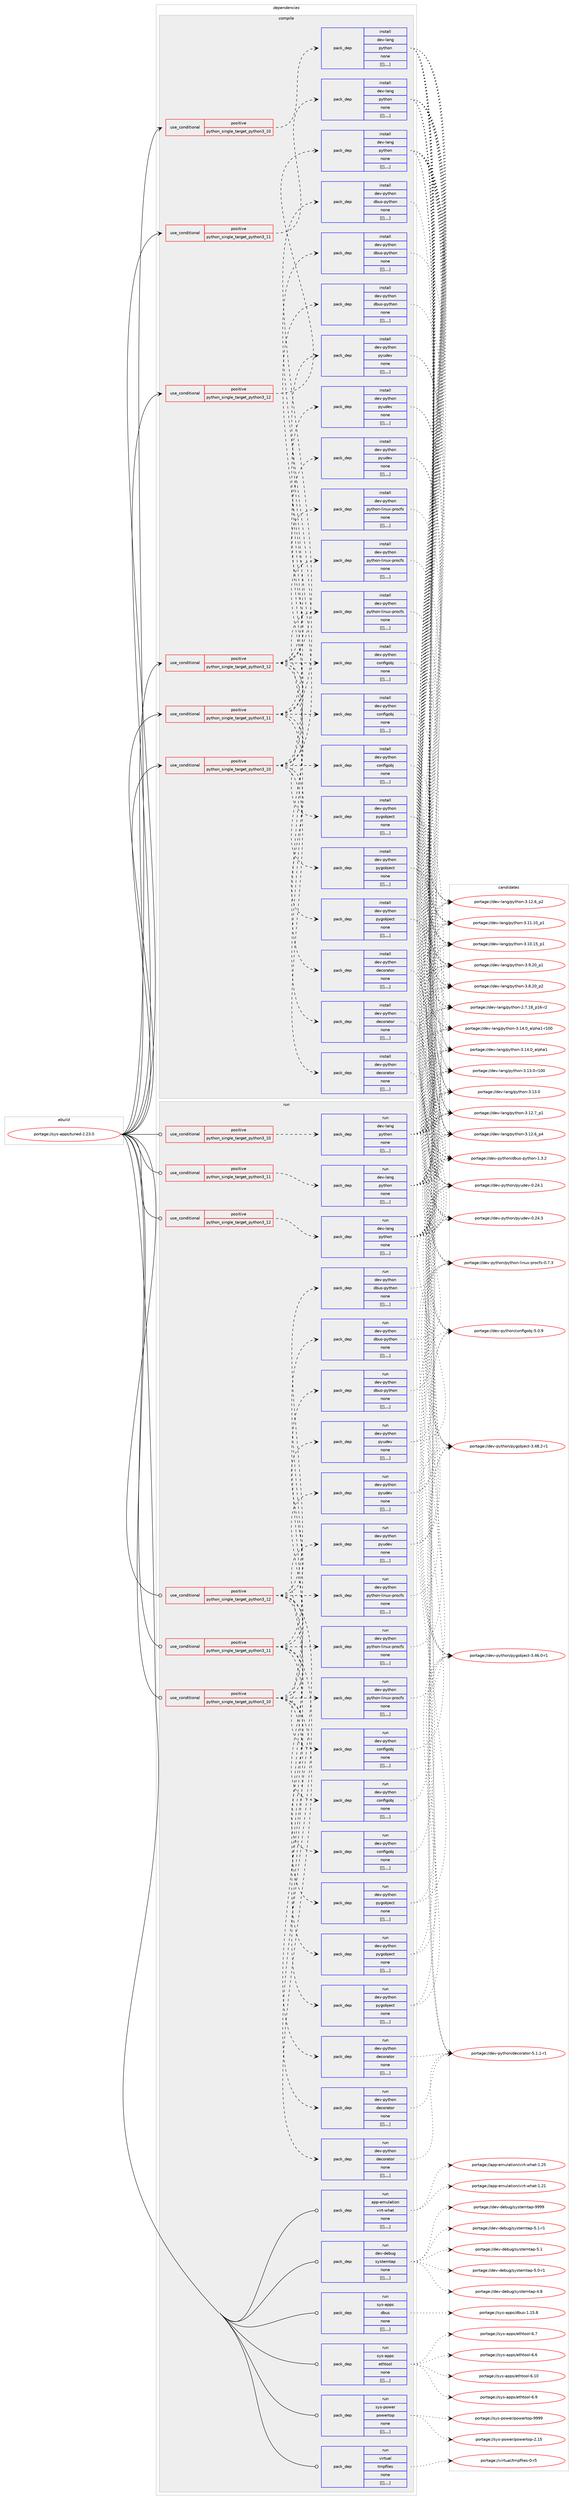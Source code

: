 digraph prolog {

# *************
# Graph options
# *************

newrank=true;
concentrate=true;
compound=true;
graph [rankdir=LR,fontname=Helvetica,fontsize=10,ranksep=1.5];#, ranksep=2.5, nodesep=0.2];
edge  [arrowhead=vee];
node  [fontname=Helvetica,fontsize=10];

# **********
# The ebuild
# **********

subgraph cluster_leftcol {
color=gray;
label=<<i>ebuild</i>>;
id [label="portage://sys-apps/tuned-2.23.0", color=red, width=4, href="../sys-apps/tuned-2.23.0.svg"];
}

# ****************
# The dependencies
# ****************

subgraph cluster_midcol {
color=gray;
label=<<i>dependencies</i>>;
subgraph cluster_compile {
fillcolor="#eeeeee";
style=filled;
label=<<i>compile</i>>;
subgraph cond118898 {
dependency447350 [label=<<TABLE BORDER="0" CELLBORDER="1" CELLSPACING="0" CELLPADDING="4"><TR><TD ROWSPAN="3" CELLPADDING="10">use_conditional</TD></TR><TR><TD>positive</TD></TR><TR><TD>python_single_target_python3_10</TD></TR></TABLE>>, shape=none, color=red];
subgraph pack325249 {
dependency447353 [label=<<TABLE BORDER="0" CELLBORDER="1" CELLSPACING="0" CELLPADDING="4" WIDTH="220"><TR><TD ROWSPAN="6" CELLPADDING="30">pack_dep</TD></TR><TR><TD WIDTH="110">install</TD></TR><TR><TD>dev-lang</TD></TR><TR><TD>python</TD></TR><TR><TD>none</TD></TR><TR><TD>[[],,,,]</TD></TR></TABLE>>, shape=none, color=blue];
}
dependency447350:e -> dependency447353:w [weight=20,style="dashed",arrowhead="vee"];
}
id:e -> dependency447350:w [weight=20,style="solid",arrowhead="vee"];
subgraph cond118922 {
dependency447425 [label=<<TABLE BORDER="0" CELLBORDER="1" CELLSPACING="0" CELLPADDING="4"><TR><TD ROWSPAN="3" CELLPADDING="10">use_conditional</TD></TR><TR><TD>positive</TD></TR><TR><TD>python_single_target_python3_10</TD></TR></TABLE>>, shape=none, color=red];
subgraph pack325321 {
dependency447509 [label=<<TABLE BORDER="0" CELLBORDER="1" CELLSPACING="0" CELLPADDING="4" WIDTH="220"><TR><TD ROWSPAN="6" CELLPADDING="30">pack_dep</TD></TR><TR><TD WIDTH="110">install</TD></TR><TR><TD>dev-python</TD></TR><TR><TD>configobj</TD></TR><TR><TD>none</TD></TR><TR><TD>[[],,,,]</TD></TR></TABLE>>, shape=none, color=blue];
}
dependency447425:e -> dependency447509:w [weight=20,style="dashed",arrowhead="vee"];
subgraph pack325347 {
dependency447512 [label=<<TABLE BORDER="0" CELLBORDER="1" CELLSPACING="0" CELLPADDING="4" WIDTH="220"><TR><TD ROWSPAN="6" CELLPADDING="30">pack_dep</TD></TR><TR><TD WIDTH="110">install</TD></TR><TR><TD>dev-python</TD></TR><TR><TD>dbus-python</TD></TR><TR><TD>none</TD></TR><TR><TD>[[],,,,]</TD></TR></TABLE>>, shape=none, color=blue];
}
dependency447425:e -> dependency447512:w [weight=20,style="dashed",arrowhead="vee"];
subgraph pack325350 {
dependency447517 [label=<<TABLE BORDER="0" CELLBORDER="1" CELLSPACING="0" CELLPADDING="4" WIDTH="220"><TR><TD ROWSPAN="6" CELLPADDING="30">pack_dep</TD></TR><TR><TD WIDTH="110">install</TD></TR><TR><TD>dev-python</TD></TR><TR><TD>decorator</TD></TR><TR><TD>none</TD></TR><TR><TD>[[],,,,]</TD></TR></TABLE>>, shape=none, color=blue];
}
dependency447425:e -> dependency447517:w [weight=20,style="dashed",arrowhead="vee"];
subgraph pack325354 {
dependency447589 [label=<<TABLE BORDER="0" CELLBORDER="1" CELLSPACING="0" CELLPADDING="4" WIDTH="220"><TR><TD ROWSPAN="6" CELLPADDING="30">pack_dep</TD></TR><TR><TD WIDTH="110">install</TD></TR><TR><TD>dev-python</TD></TR><TR><TD>pygobject</TD></TR><TR><TD>none</TD></TR><TR><TD>[[],,,,]</TD></TR></TABLE>>, shape=none, color=blue];
}
dependency447425:e -> dependency447589:w [weight=20,style="dashed",arrowhead="vee"];
subgraph pack325420 {
dependency447636 [label=<<TABLE BORDER="0" CELLBORDER="1" CELLSPACING="0" CELLPADDING="4" WIDTH="220"><TR><TD ROWSPAN="6" CELLPADDING="30">pack_dep</TD></TR><TR><TD WIDTH="110">install</TD></TR><TR><TD>dev-python</TD></TR><TR><TD>python-linux-procfs</TD></TR><TR><TD>none</TD></TR><TR><TD>[[],,,,]</TD></TR></TABLE>>, shape=none, color=blue];
}
dependency447425:e -> dependency447636:w [weight=20,style="dashed",arrowhead="vee"];
subgraph pack325436 {
dependency447659 [label=<<TABLE BORDER="0" CELLBORDER="1" CELLSPACING="0" CELLPADDING="4" WIDTH="220"><TR><TD ROWSPAN="6" CELLPADDING="30">pack_dep</TD></TR><TR><TD WIDTH="110">install</TD></TR><TR><TD>dev-python</TD></TR><TR><TD>pyudev</TD></TR><TR><TD>none</TD></TR><TR><TD>[[],,,,]</TD></TR></TABLE>>, shape=none, color=blue];
}
dependency447425:e -> dependency447659:w [weight=20,style="dashed",arrowhead="vee"];
}
id:e -> dependency447425:w [weight=20,style="solid",arrowhead="vee"];
subgraph cond119062 {
dependency447800 [label=<<TABLE BORDER="0" CELLBORDER="1" CELLSPACING="0" CELLPADDING="4"><TR><TD ROWSPAN="3" CELLPADDING="10">use_conditional</TD></TR><TR><TD>positive</TD></TR><TR><TD>python_single_target_python3_11</TD></TR></TABLE>>, shape=none, color=red];
subgraph pack325548 {
dependency447835 [label=<<TABLE BORDER="0" CELLBORDER="1" CELLSPACING="0" CELLPADDING="4" WIDTH="220"><TR><TD ROWSPAN="6" CELLPADDING="30">pack_dep</TD></TR><TR><TD WIDTH="110">install</TD></TR><TR><TD>dev-lang</TD></TR><TR><TD>python</TD></TR><TR><TD>none</TD></TR><TR><TD>[[],,,,]</TD></TR></TABLE>>, shape=none, color=blue];
}
dependency447800:e -> dependency447835:w [weight=20,style="dashed",arrowhead="vee"];
}
id:e -> dependency447800:w [weight=20,style="solid",arrowhead="vee"];
subgraph cond119098 {
dependency447842 [label=<<TABLE BORDER="0" CELLBORDER="1" CELLSPACING="0" CELLPADDING="4"><TR><TD ROWSPAN="3" CELLPADDING="10">use_conditional</TD></TR><TR><TD>positive</TD></TR><TR><TD>python_single_target_python3_11</TD></TR></TABLE>>, shape=none, color=red];
subgraph pack325578 {
dependency447867 [label=<<TABLE BORDER="0" CELLBORDER="1" CELLSPACING="0" CELLPADDING="4" WIDTH="220"><TR><TD ROWSPAN="6" CELLPADDING="30">pack_dep</TD></TR><TR><TD WIDTH="110">install</TD></TR><TR><TD>dev-python</TD></TR><TR><TD>configobj</TD></TR><TR><TD>none</TD></TR><TR><TD>[[],,,,]</TD></TR></TABLE>>, shape=none, color=blue];
}
dependency447842:e -> dependency447867:w [weight=20,style="dashed",arrowhead="vee"];
subgraph pack325582 {
dependency447873 [label=<<TABLE BORDER="0" CELLBORDER="1" CELLSPACING="0" CELLPADDING="4" WIDTH="220"><TR><TD ROWSPAN="6" CELLPADDING="30">pack_dep</TD></TR><TR><TD WIDTH="110">install</TD></TR><TR><TD>dev-python</TD></TR><TR><TD>dbus-python</TD></TR><TR><TD>none</TD></TR><TR><TD>[[],,,,]</TD></TR></TABLE>>, shape=none, color=blue];
}
dependency447842:e -> dependency447873:w [weight=20,style="dashed",arrowhead="vee"];
subgraph pack325598 {
dependency447914 [label=<<TABLE BORDER="0" CELLBORDER="1" CELLSPACING="0" CELLPADDING="4" WIDTH="220"><TR><TD ROWSPAN="6" CELLPADDING="30">pack_dep</TD></TR><TR><TD WIDTH="110">install</TD></TR><TR><TD>dev-python</TD></TR><TR><TD>decorator</TD></TR><TR><TD>none</TD></TR><TR><TD>[[],,,,]</TD></TR></TABLE>>, shape=none, color=blue];
}
dependency447842:e -> dependency447914:w [weight=20,style="dashed",arrowhead="vee"];
subgraph pack325622 {
dependency447935 [label=<<TABLE BORDER="0" CELLBORDER="1" CELLSPACING="0" CELLPADDING="4" WIDTH="220"><TR><TD ROWSPAN="6" CELLPADDING="30">pack_dep</TD></TR><TR><TD WIDTH="110">install</TD></TR><TR><TD>dev-python</TD></TR><TR><TD>pygobject</TD></TR><TR><TD>none</TD></TR><TR><TD>[[],,,,]</TD></TR></TABLE>>, shape=none, color=blue];
}
dependency447842:e -> dependency447935:w [weight=20,style="dashed",arrowhead="vee"];
subgraph pack325638 {
dependency447964 [label=<<TABLE BORDER="0" CELLBORDER="1" CELLSPACING="0" CELLPADDING="4" WIDTH="220"><TR><TD ROWSPAN="6" CELLPADDING="30">pack_dep</TD></TR><TR><TD WIDTH="110">install</TD></TR><TR><TD>dev-python</TD></TR><TR><TD>python-linux-procfs</TD></TR><TR><TD>none</TD></TR><TR><TD>[[],,,,]</TD></TR></TABLE>>, shape=none, color=blue];
}
dependency447842:e -> dependency447964:w [weight=20,style="dashed",arrowhead="vee"];
subgraph pack325641 {
dependency448098 [label=<<TABLE BORDER="0" CELLBORDER="1" CELLSPACING="0" CELLPADDING="4" WIDTH="220"><TR><TD ROWSPAN="6" CELLPADDING="30">pack_dep</TD></TR><TR><TD WIDTH="110">install</TD></TR><TR><TD>dev-python</TD></TR><TR><TD>pyudev</TD></TR><TR><TD>none</TD></TR><TR><TD>[[],,,,]</TD></TR></TABLE>>, shape=none, color=blue];
}
dependency447842:e -> dependency448098:w [weight=20,style="dashed",arrowhead="vee"];
}
id:e -> dependency447842:w [weight=20,style="solid",arrowhead="vee"];
subgraph cond119176 {
dependency448108 [label=<<TABLE BORDER="0" CELLBORDER="1" CELLSPACING="0" CELLPADDING="4"><TR><TD ROWSPAN="3" CELLPADDING="10">use_conditional</TD></TR><TR><TD>positive</TD></TR><TR><TD>python_single_target_python3_12</TD></TR></TABLE>>, shape=none, color=red];
subgraph pack325751 {
dependency448110 [label=<<TABLE BORDER="0" CELLBORDER="1" CELLSPACING="0" CELLPADDING="4" WIDTH="220"><TR><TD ROWSPAN="6" CELLPADDING="30">pack_dep</TD></TR><TR><TD WIDTH="110">install</TD></TR><TR><TD>dev-lang</TD></TR><TR><TD>python</TD></TR><TR><TD>none</TD></TR><TR><TD>[[],,,,]</TD></TR></TABLE>>, shape=none, color=blue];
}
dependency448108:e -> dependency448110:w [weight=20,style="dashed",arrowhead="vee"];
}
id:e -> dependency448108:w [weight=20,style="solid",arrowhead="vee"];
subgraph cond119180 {
dependency448117 [label=<<TABLE BORDER="0" CELLBORDER="1" CELLSPACING="0" CELLPADDING="4"><TR><TD ROWSPAN="3" CELLPADDING="10">use_conditional</TD></TR><TR><TD>positive</TD></TR><TR><TD>python_single_target_python3_12</TD></TR></TABLE>>, shape=none, color=red];
subgraph pack325752 {
dependency448118 [label=<<TABLE BORDER="0" CELLBORDER="1" CELLSPACING="0" CELLPADDING="4" WIDTH="220"><TR><TD ROWSPAN="6" CELLPADDING="30">pack_dep</TD></TR><TR><TD WIDTH="110">install</TD></TR><TR><TD>dev-python</TD></TR><TR><TD>configobj</TD></TR><TR><TD>none</TD></TR><TR><TD>[[],,,,]</TD></TR></TABLE>>, shape=none, color=blue];
}
dependency448117:e -> dependency448118:w [weight=20,style="dashed",arrowhead="vee"];
subgraph pack325817 {
dependency448209 [label=<<TABLE BORDER="0" CELLBORDER="1" CELLSPACING="0" CELLPADDING="4" WIDTH="220"><TR><TD ROWSPAN="6" CELLPADDING="30">pack_dep</TD></TR><TR><TD WIDTH="110">install</TD></TR><TR><TD>dev-python</TD></TR><TR><TD>dbus-python</TD></TR><TR><TD>none</TD></TR><TR><TD>[[],,,,]</TD></TR></TABLE>>, shape=none, color=blue];
}
dependency448117:e -> dependency448209:w [weight=20,style="dashed",arrowhead="vee"];
subgraph pack325841 {
dependency448253 [label=<<TABLE BORDER="0" CELLBORDER="1" CELLSPACING="0" CELLPADDING="4" WIDTH="220"><TR><TD ROWSPAN="6" CELLPADDING="30">pack_dep</TD></TR><TR><TD WIDTH="110">install</TD></TR><TR><TD>dev-python</TD></TR><TR><TD>decorator</TD></TR><TR><TD>none</TD></TR><TR><TD>[[],,,,]</TD></TR></TABLE>>, shape=none, color=blue];
}
dependency448117:e -> dependency448253:w [weight=20,style="dashed",arrowhead="vee"];
subgraph pack325867 {
dependency448276 [label=<<TABLE BORDER="0" CELLBORDER="1" CELLSPACING="0" CELLPADDING="4" WIDTH="220"><TR><TD ROWSPAN="6" CELLPADDING="30">pack_dep</TD></TR><TR><TD WIDTH="110">install</TD></TR><TR><TD>dev-python</TD></TR><TR><TD>pygobject</TD></TR><TR><TD>none</TD></TR><TR><TD>[[],,,,]</TD></TR></TABLE>>, shape=none, color=blue];
}
dependency448117:e -> dependency448276:w [weight=20,style="dashed",arrowhead="vee"];
subgraph pack325887 {
dependency448305 [label=<<TABLE BORDER="0" CELLBORDER="1" CELLSPACING="0" CELLPADDING="4" WIDTH="220"><TR><TD ROWSPAN="6" CELLPADDING="30">pack_dep</TD></TR><TR><TD WIDTH="110">install</TD></TR><TR><TD>dev-python</TD></TR><TR><TD>python-linux-procfs</TD></TR><TR><TD>none</TD></TR><TR><TD>[[],,,,]</TD></TR></TABLE>>, shape=none, color=blue];
}
dependency448117:e -> dependency448305:w [weight=20,style="dashed",arrowhead="vee"];
subgraph pack325891 {
dependency448308 [label=<<TABLE BORDER="0" CELLBORDER="1" CELLSPACING="0" CELLPADDING="4" WIDTH="220"><TR><TD ROWSPAN="6" CELLPADDING="30">pack_dep</TD></TR><TR><TD WIDTH="110">install</TD></TR><TR><TD>dev-python</TD></TR><TR><TD>pyudev</TD></TR><TR><TD>none</TD></TR><TR><TD>[[],,,,]</TD></TR></TABLE>>, shape=none, color=blue];
}
dependency448117:e -> dependency448308:w [weight=20,style="dashed",arrowhead="vee"];
}
id:e -> dependency448117:w [weight=20,style="solid",arrowhead="vee"];
}
subgraph cluster_compileandrun {
fillcolor="#eeeeee";
style=filled;
label=<<i>compile and run</i>>;
}
subgraph cluster_run {
fillcolor="#eeeeee";
style=filled;
label=<<i>run</i>>;
subgraph cond119244 {
dependency448402 [label=<<TABLE BORDER="0" CELLBORDER="1" CELLSPACING="0" CELLPADDING="4"><TR><TD ROWSPAN="3" CELLPADDING="10">use_conditional</TD></TR><TR><TD>positive</TD></TR><TR><TD>python_single_target_python3_10</TD></TR></TABLE>>, shape=none, color=red];
subgraph pack325984 {
dependency448427 [label=<<TABLE BORDER="0" CELLBORDER="1" CELLSPACING="0" CELLPADDING="4" WIDTH="220"><TR><TD ROWSPAN="6" CELLPADDING="30">pack_dep</TD></TR><TR><TD WIDTH="110">run</TD></TR><TR><TD>dev-lang</TD></TR><TR><TD>python</TD></TR><TR><TD>none</TD></TR><TR><TD>[[],,,,]</TD></TR></TABLE>>, shape=none, color=blue];
}
dependency448402:e -> dependency448427:w [weight=20,style="dashed",arrowhead="vee"];
}
id:e -> dependency448402:w [weight=20,style="solid",arrowhead="odot"];
subgraph cond119260 {
dependency448435 [label=<<TABLE BORDER="0" CELLBORDER="1" CELLSPACING="0" CELLPADDING="4"><TR><TD ROWSPAN="3" CELLPADDING="10">use_conditional</TD></TR><TR><TD>positive</TD></TR><TR><TD>python_single_target_python3_10</TD></TR></TABLE>>, shape=none, color=red];
subgraph pack325993 {
dependency448479 [label=<<TABLE BORDER="0" CELLBORDER="1" CELLSPACING="0" CELLPADDING="4" WIDTH="220"><TR><TD ROWSPAN="6" CELLPADDING="30">pack_dep</TD></TR><TR><TD WIDTH="110">run</TD></TR><TR><TD>dev-python</TD></TR><TR><TD>configobj</TD></TR><TR><TD>none</TD></TR><TR><TD>[[],,,,]</TD></TR></TABLE>>, shape=none, color=blue];
}
dependency448435:e -> dependency448479:w [weight=20,style="dashed",arrowhead="vee"];
subgraph pack326019 {
dependency448500 [label=<<TABLE BORDER="0" CELLBORDER="1" CELLSPACING="0" CELLPADDING="4" WIDTH="220"><TR><TD ROWSPAN="6" CELLPADDING="30">pack_dep</TD></TR><TR><TD WIDTH="110">run</TD></TR><TR><TD>dev-python</TD></TR><TR><TD>dbus-python</TD></TR><TR><TD>none</TD></TR><TR><TD>[[],,,,]</TD></TR></TABLE>>, shape=none, color=blue];
}
dependency448435:e -> dependency448500:w [weight=20,style="dashed",arrowhead="vee"];
subgraph pack326039 {
dependency448508 [label=<<TABLE BORDER="0" CELLBORDER="1" CELLSPACING="0" CELLPADDING="4" WIDTH="220"><TR><TD ROWSPAN="6" CELLPADDING="30">pack_dep</TD></TR><TR><TD WIDTH="110">run</TD></TR><TR><TD>dev-python</TD></TR><TR><TD>decorator</TD></TR><TR><TD>none</TD></TR><TR><TD>[[],,,,]</TD></TR></TABLE>>, shape=none, color=blue];
}
dependency448435:e -> dependency448508:w [weight=20,style="dashed",arrowhead="vee"];
subgraph pack326043 {
dependency448569 [label=<<TABLE BORDER="0" CELLBORDER="1" CELLSPACING="0" CELLPADDING="4" WIDTH="220"><TR><TD ROWSPAN="6" CELLPADDING="30">pack_dep</TD></TR><TR><TD WIDTH="110">run</TD></TR><TR><TD>dev-python</TD></TR><TR><TD>pygobject</TD></TR><TR><TD>none</TD></TR><TR><TD>[[],,,,]</TD></TR></TABLE>>, shape=none, color=blue];
}
dependency448435:e -> dependency448569:w [weight=20,style="dashed",arrowhead="vee"];
subgraph pack326104 {
dependency448616 [label=<<TABLE BORDER="0" CELLBORDER="1" CELLSPACING="0" CELLPADDING="4" WIDTH="220"><TR><TD ROWSPAN="6" CELLPADDING="30">pack_dep</TD></TR><TR><TD WIDTH="110">run</TD></TR><TR><TD>dev-python</TD></TR><TR><TD>python-linux-procfs</TD></TR><TR><TD>none</TD></TR><TR><TD>[[],,,,]</TD></TR></TABLE>>, shape=none, color=blue];
}
dependency448435:e -> dependency448616:w [weight=20,style="dashed",arrowhead="vee"];
subgraph pack326132 {
dependency448641 [label=<<TABLE BORDER="0" CELLBORDER="1" CELLSPACING="0" CELLPADDING="4" WIDTH="220"><TR><TD ROWSPAN="6" CELLPADDING="30">pack_dep</TD></TR><TR><TD WIDTH="110">run</TD></TR><TR><TD>dev-python</TD></TR><TR><TD>pyudev</TD></TR><TR><TD>none</TD></TR><TR><TD>[[],,,,]</TD></TR></TABLE>>, shape=none, color=blue];
}
dependency448435:e -> dependency448641:w [weight=20,style="dashed",arrowhead="vee"];
}
id:e -> dependency448435:w [weight=20,style="solid",arrowhead="odot"];
subgraph cond119325 {
dependency448670 [label=<<TABLE BORDER="0" CELLBORDER="1" CELLSPACING="0" CELLPADDING="4"><TR><TD ROWSPAN="3" CELLPADDING="10">use_conditional</TD></TR><TR><TD>positive</TD></TR><TR><TD>python_single_target_python3_11</TD></TR></TABLE>>, shape=none, color=red];
subgraph pack326170 {
dependency448693 [label=<<TABLE BORDER="0" CELLBORDER="1" CELLSPACING="0" CELLPADDING="4" WIDTH="220"><TR><TD ROWSPAN="6" CELLPADDING="30">pack_dep</TD></TR><TR><TD WIDTH="110">run</TD></TR><TR><TD>dev-lang</TD></TR><TR><TD>python</TD></TR><TR><TD>none</TD></TR><TR><TD>[[],,,,]</TD></TR></TABLE>>, shape=none, color=blue];
}
dependency448670:e -> dependency448693:w [weight=20,style="dashed",arrowhead="vee"];
}
id:e -> dependency448670:w [weight=20,style="solid",arrowhead="odot"];
subgraph cond119347 {
dependency448748 [label=<<TABLE BORDER="0" CELLBORDER="1" CELLSPACING="0" CELLPADDING="4"><TR><TD ROWSPAN="3" CELLPADDING="10">use_conditional</TD></TR><TR><TD>positive</TD></TR><TR><TD>python_single_target_python3_11</TD></TR></TABLE>>, shape=none, color=red];
subgraph pack326206 {
dependency448846 [label=<<TABLE BORDER="0" CELLBORDER="1" CELLSPACING="0" CELLPADDING="4" WIDTH="220"><TR><TD ROWSPAN="6" CELLPADDING="30">pack_dep</TD></TR><TR><TD WIDTH="110">run</TD></TR><TR><TD>dev-python</TD></TR><TR><TD>configobj</TD></TR><TR><TD>none</TD></TR><TR><TD>[[],,,,]</TD></TR></TABLE>>, shape=none, color=blue];
}
dependency448748:e -> dependency448846:w [weight=20,style="dashed",arrowhead="vee"];
subgraph pack326293 {
dependency448915 [label=<<TABLE BORDER="0" CELLBORDER="1" CELLSPACING="0" CELLPADDING="4" WIDTH="220"><TR><TD ROWSPAN="6" CELLPADDING="30">pack_dep</TD></TR><TR><TD WIDTH="110">run</TD></TR><TR><TD>dev-python</TD></TR><TR><TD>dbus-python</TD></TR><TR><TD>none</TD></TR><TR><TD>[[],,,,]</TD></TR></TABLE>>, shape=none, color=blue];
}
dependency448748:e -> dependency448915:w [weight=20,style="dashed",arrowhead="vee"];
subgraph pack326340 {
dependency448997 [label=<<TABLE BORDER="0" CELLBORDER="1" CELLSPACING="0" CELLPADDING="4" WIDTH="220"><TR><TD ROWSPAN="6" CELLPADDING="30">pack_dep</TD></TR><TR><TD WIDTH="110">run</TD></TR><TR><TD>dev-python</TD></TR><TR><TD>decorator</TD></TR><TR><TD>none</TD></TR><TR><TD>[[],,,,]</TD></TR></TABLE>>, shape=none, color=blue];
}
dependency448748:e -> dependency448997:w [weight=20,style="dashed",arrowhead="vee"];
subgraph pack326396 {
dependency449042 [label=<<TABLE BORDER="0" CELLBORDER="1" CELLSPACING="0" CELLPADDING="4" WIDTH="220"><TR><TD ROWSPAN="6" CELLPADDING="30">pack_dep</TD></TR><TR><TD WIDTH="110">run</TD></TR><TR><TD>dev-python</TD></TR><TR><TD>pygobject</TD></TR><TR><TD>none</TD></TR><TR><TD>[[],,,,]</TD></TR></TABLE>>, shape=none, color=blue];
}
dependency448748:e -> dependency449042:w [weight=20,style="dashed",arrowhead="vee"];
subgraph pack326413 {
dependency449067 [label=<<TABLE BORDER="0" CELLBORDER="1" CELLSPACING="0" CELLPADDING="4" WIDTH="220"><TR><TD ROWSPAN="6" CELLPADDING="30">pack_dep</TD></TR><TR><TD WIDTH="110">run</TD></TR><TR><TD>dev-python</TD></TR><TR><TD>python-linux-procfs</TD></TR><TR><TD>none</TD></TR><TR><TD>[[],,,,]</TD></TR></TABLE>>, shape=none, color=blue];
}
dependency448748:e -> dependency449067:w [weight=20,style="dashed",arrowhead="vee"];
subgraph pack326447 {
dependency449131 [label=<<TABLE BORDER="0" CELLBORDER="1" CELLSPACING="0" CELLPADDING="4" WIDTH="220"><TR><TD ROWSPAN="6" CELLPADDING="30">pack_dep</TD></TR><TR><TD WIDTH="110">run</TD></TR><TR><TD>dev-python</TD></TR><TR><TD>pyudev</TD></TR><TR><TD>none</TD></TR><TR><TD>[[],,,,]</TD></TR></TABLE>>, shape=none, color=blue];
}
dependency448748:e -> dependency449131:w [weight=20,style="dashed",arrowhead="vee"];
}
id:e -> dependency448748:w [weight=20,style="solid",arrowhead="odot"];
subgraph cond119470 {
dependency449158 [label=<<TABLE BORDER="0" CELLBORDER="1" CELLSPACING="0" CELLPADDING="4"><TR><TD ROWSPAN="3" CELLPADDING="10">use_conditional</TD></TR><TR><TD>positive</TD></TR><TR><TD>python_single_target_python3_12</TD></TR></TABLE>>, shape=none, color=red];
subgraph pack326492 {
dependency449179 [label=<<TABLE BORDER="0" CELLBORDER="1" CELLSPACING="0" CELLPADDING="4" WIDTH="220"><TR><TD ROWSPAN="6" CELLPADDING="30">pack_dep</TD></TR><TR><TD WIDTH="110">run</TD></TR><TR><TD>dev-lang</TD></TR><TR><TD>python</TD></TR><TR><TD>none</TD></TR><TR><TD>[[],,,,]</TD></TR></TABLE>>, shape=none, color=blue];
}
dependency449158:e -> dependency449179:w [weight=20,style="dashed",arrowhead="vee"];
}
id:e -> dependency449158:w [weight=20,style="solid",arrowhead="odot"];
subgraph cond119483 {
dependency449202 [label=<<TABLE BORDER="0" CELLBORDER="1" CELLSPACING="0" CELLPADDING="4"><TR><TD ROWSPAN="3" CELLPADDING="10">use_conditional</TD></TR><TR><TD>positive</TD></TR><TR><TD>python_single_target_python3_12</TD></TR></TABLE>>, shape=none, color=red];
subgraph pack326528 {
dependency449239 [label=<<TABLE BORDER="0" CELLBORDER="1" CELLSPACING="0" CELLPADDING="4" WIDTH="220"><TR><TD ROWSPAN="6" CELLPADDING="30">pack_dep</TD></TR><TR><TD WIDTH="110">run</TD></TR><TR><TD>dev-python</TD></TR><TR><TD>configobj</TD></TR><TR><TD>none</TD></TR><TR><TD>[[],,,,]</TD></TR></TABLE>>, shape=none, color=blue];
}
dependency449202:e -> dependency449239:w [weight=20,style="dashed",arrowhead="vee"];
subgraph pack326552 {
dependency449290 [label=<<TABLE BORDER="0" CELLBORDER="1" CELLSPACING="0" CELLPADDING="4" WIDTH="220"><TR><TD ROWSPAN="6" CELLPADDING="30">pack_dep</TD></TR><TR><TD WIDTH="110">run</TD></TR><TR><TD>dev-python</TD></TR><TR><TD>dbus-python</TD></TR><TR><TD>none</TD></TR><TR><TD>[[],,,,]</TD></TR></TABLE>>, shape=none, color=blue];
}
dependency449202:e -> dependency449290:w [weight=20,style="dashed",arrowhead="vee"];
subgraph pack326595 {
dependency449324 [label=<<TABLE BORDER="0" CELLBORDER="1" CELLSPACING="0" CELLPADDING="4" WIDTH="220"><TR><TD ROWSPAN="6" CELLPADDING="30">pack_dep</TD></TR><TR><TD WIDTH="110">run</TD></TR><TR><TD>dev-python</TD></TR><TR><TD>decorator</TD></TR><TR><TD>none</TD></TR><TR><TD>[[],,,,]</TD></TR></TABLE>>, shape=none, color=blue];
}
dependency449202:e -> dependency449324:w [weight=20,style="dashed",arrowhead="vee"];
subgraph pack326630 {
dependency449378 [label=<<TABLE BORDER="0" CELLBORDER="1" CELLSPACING="0" CELLPADDING="4" WIDTH="220"><TR><TD ROWSPAN="6" CELLPADDING="30">pack_dep</TD></TR><TR><TD WIDTH="110">run</TD></TR><TR><TD>dev-python</TD></TR><TR><TD>pygobject</TD></TR><TR><TD>none</TD></TR><TR><TD>[[],,,,]</TD></TR></TABLE>>, shape=none, color=blue];
}
dependency449202:e -> dependency449378:w [weight=20,style="dashed",arrowhead="vee"];
subgraph pack326693 {
dependency449453 [label=<<TABLE BORDER="0" CELLBORDER="1" CELLSPACING="0" CELLPADDING="4" WIDTH="220"><TR><TD ROWSPAN="6" CELLPADDING="30">pack_dep</TD></TR><TR><TD WIDTH="110">run</TD></TR><TR><TD>dev-python</TD></TR><TR><TD>python-linux-procfs</TD></TR><TR><TD>none</TD></TR><TR><TD>[[],,,,]</TD></TR></TABLE>>, shape=none, color=blue];
}
dependency449202:e -> dependency449453:w [weight=20,style="dashed",arrowhead="vee"];
subgraph pack326729 {
dependency449517 [label=<<TABLE BORDER="0" CELLBORDER="1" CELLSPACING="0" CELLPADDING="4" WIDTH="220"><TR><TD ROWSPAN="6" CELLPADDING="30">pack_dep</TD></TR><TR><TD WIDTH="110">run</TD></TR><TR><TD>dev-python</TD></TR><TR><TD>pyudev</TD></TR><TR><TD>none</TD></TR><TR><TD>[[],,,,]</TD></TR></TABLE>>, shape=none, color=blue];
}
dependency449202:e -> dependency449517:w [weight=20,style="dashed",arrowhead="vee"];
}
id:e -> dependency449202:w [weight=20,style="solid",arrowhead="odot"];
subgraph pack326745 {
dependency449562 [label=<<TABLE BORDER="0" CELLBORDER="1" CELLSPACING="0" CELLPADDING="4" WIDTH="220"><TR><TD ROWSPAN="6" CELLPADDING="30">pack_dep</TD></TR><TR><TD WIDTH="110">run</TD></TR><TR><TD>app-emulation</TD></TR><TR><TD>virt-what</TD></TR><TR><TD>none</TD></TR><TR><TD>[[],,,,]</TD></TR></TABLE>>, shape=none, color=blue];
}
id:e -> dependency449562:w [weight=20,style="solid",arrowhead="odot"];
subgraph pack326801 {
dependency449608 [label=<<TABLE BORDER="0" CELLBORDER="1" CELLSPACING="0" CELLPADDING="4" WIDTH="220"><TR><TD ROWSPAN="6" CELLPADDING="30">pack_dep</TD></TR><TR><TD WIDTH="110">run</TD></TR><TR><TD>dev-debug</TD></TR><TR><TD>systemtap</TD></TR><TR><TD>none</TD></TR><TR><TD>[[],,,,]</TD></TR></TABLE>>, shape=none, color=blue];
}
id:e -> dependency449608:w [weight=20,style="solid",arrowhead="odot"];
subgraph pack326828 {
dependency449657 [label=<<TABLE BORDER="0" CELLBORDER="1" CELLSPACING="0" CELLPADDING="4" WIDTH="220"><TR><TD ROWSPAN="6" CELLPADDING="30">pack_dep</TD></TR><TR><TD WIDTH="110">run</TD></TR><TR><TD>sys-apps</TD></TR><TR><TD>dbus</TD></TR><TR><TD>none</TD></TR><TR><TD>[[],,,,]</TD></TR></TABLE>>, shape=none, color=blue];
}
id:e -> dependency449657:w [weight=20,style="solid",arrowhead="odot"];
subgraph pack326831 {
dependency449665 [label=<<TABLE BORDER="0" CELLBORDER="1" CELLSPACING="0" CELLPADDING="4" WIDTH="220"><TR><TD ROWSPAN="6" CELLPADDING="30">pack_dep</TD></TR><TR><TD WIDTH="110">run</TD></TR><TR><TD>sys-apps</TD></TR><TR><TD>ethtool</TD></TR><TR><TD>none</TD></TR><TR><TD>[[],,,,]</TD></TR></TABLE>>, shape=none, color=blue];
}
id:e -> dependency449665:w [weight=20,style="solid",arrowhead="odot"];
subgraph pack326836 {
dependency449712 [label=<<TABLE BORDER="0" CELLBORDER="1" CELLSPACING="0" CELLPADDING="4" WIDTH="220"><TR><TD ROWSPAN="6" CELLPADDING="30">pack_dep</TD></TR><TR><TD WIDTH="110">run</TD></TR><TR><TD>sys-power</TD></TR><TR><TD>powertop</TD></TR><TR><TD>none</TD></TR><TR><TD>[[],,,,]</TD></TR></TABLE>>, shape=none, color=blue];
}
id:e -> dependency449712:w [weight=20,style="solid",arrowhead="odot"];
subgraph pack326867 {
dependency449740 [label=<<TABLE BORDER="0" CELLBORDER="1" CELLSPACING="0" CELLPADDING="4" WIDTH="220"><TR><TD ROWSPAN="6" CELLPADDING="30">pack_dep</TD></TR><TR><TD WIDTH="110">run</TD></TR><TR><TD>virtual</TD></TR><TR><TD>tmpfiles</TD></TR><TR><TD>none</TD></TR><TR><TD>[[],,,,]</TD></TR></TABLE>>, shape=none, color=blue];
}
id:e -> dependency449740:w [weight=20,style="solid",arrowhead="odot"];
}
}

# **************
# The candidates
# **************

subgraph cluster_choices {
rank=same;
color=gray;
label=<<i>candidates</i>>;

subgraph choice325749 {
color=black;
nodesep=1;
choice100101118451089711010347112121116104111110455146495246489597108112104974945114494848 [label="portage://dev-lang/python-3.14.0_alpha1-r100", color=red, width=4,href="../dev-lang/python-3.14.0_alpha1-r100.svg"];
choice1001011184510897110103471121211161041111104551464952464895971081121049749 [label="portage://dev-lang/python-3.14.0_alpha1", color=red, width=4,href="../dev-lang/python-3.14.0_alpha1.svg"];
choice1001011184510897110103471121211161041111104551464951464845114494848 [label="portage://dev-lang/python-3.13.0-r100", color=red, width=4,href="../dev-lang/python-3.13.0-r100.svg"];
choice10010111845108971101034711212111610411111045514649514648 [label="portage://dev-lang/python-3.13.0", color=red, width=4,href="../dev-lang/python-3.13.0.svg"];
choice100101118451089711010347112121116104111110455146495046559511249 [label="portage://dev-lang/python-3.12.7_p1", color=red, width=4,href="../dev-lang/python-3.12.7_p1.svg"];
choice100101118451089711010347112121116104111110455146495046549511252 [label="portage://dev-lang/python-3.12.6_p4", color=red, width=4,href="../dev-lang/python-3.12.6_p4.svg"];
choice100101118451089711010347112121116104111110455146495046549511250 [label="portage://dev-lang/python-3.12.6_p2", color=red, width=4,href="../dev-lang/python-3.12.6_p2.svg"];
choice10010111845108971101034711212111610411111045514649494649489511249 [label="portage://dev-lang/python-3.11.10_p1", color=red, width=4,href="../dev-lang/python-3.11.10_p1.svg"];
choice10010111845108971101034711212111610411111045514649484649539511249 [label="portage://dev-lang/python-3.10.15_p1", color=red, width=4,href="../dev-lang/python-3.10.15_p1.svg"];
choice100101118451089711010347112121116104111110455146574650489511249 [label="portage://dev-lang/python-3.9.20_p1", color=red, width=4,href="../dev-lang/python-3.9.20_p1.svg"];
choice100101118451089711010347112121116104111110455146564650489511250 [label="portage://dev-lang/python-3.8.20_p2", color=red, width=4,href="../dev-lang/python-3.8.20_p2.svg"];
choice100101118451089711010347112121116104111110455046554649569511249544511450 [label="portage://dev-lang/python-2.7.18_p16-r2", color=red, width=4,href="../dev-lang/python-2.7.18_p16-r2.svg"];
dependency447353:e -> choice100101118451089711010347112121116104111110455146495246489597108112104974945114494848:w [style=dotted,weight="100"];
dependency447353:e -> choice1001011184510897110103471121211161041111104551464952464895971081121049749:w [style=dotted,weight="100"];
dependency447353:e -> choice1001011184510897110103471121211161041111104551464951464845114494848:w [style=dotted,weight="100"];
dependency447353:e -> choice10010111845108971101034711212111610411111045514649514648:w [style=dotted,weight="100"];
dependency447353:e -> choice100101118451089711010347112121116104111110455146495046559511249:w [style=dotted,weight="100"];
dependency447353:e -> choice100101118451089711010347112121116104111110455146495046549511252:w [style=dotted,weight="100"];
dependency447353:e -> choice100101118451089711010347112121116104111110455146495046549511250:w [style=dotted,weight="100"];
dependency447353:e -> choice10010111845108971101034711212111610411111045514649494649489511249:w [style=dotted,weight="100"];
dependency447353:e -> choice10010111845108971101034711212111610411111045514649484649539511249:w [style=dotted,weight="100"];
dependency447353:e -> choice100101118451089711010347112121116104111110455146574650489511249:w [style=dotted,weight="100"];
dependency447353:e -> choice100101118451089711010347112121116104111110455146564650489511250:w [style=dotted,weight="100"];
dependency447353:e -> choice100101118451089711010347112121116104111110455046554649569511249544511450:w [style=dotted,weight="100"];
}
subgraph choice325757 {
color=black;
nodesep=1;
choice10010111845112121116104111110479911111010210510311198106455346484657 [label="portage://dev-python/configobj-5.0.9", color=red, width=4,href="../dev-python/configobj-5.0.9.svg"];
dependency447509:e -> choice10010111845112121116104111110479911111010210510311198106455346484657:w [style=dotted,weight="100"];
}
subgraph choice325774 {
color=black;
nodesep=1;
choice10010111845112121116104111110471009811711545112121116104111110454946514650 [label="portage://dev-python/dbus-python-1.3.2", color=red, width=4,href="../dev-python/dbus-python-1.3.2.svg"];
dependency447512:e -> choice10010111845112121116104111110471009811711545112121116104111110454946514650:w [style=dotted,weight="100"];
}
subgraph choice325790 {
color=black;
nodesep=1;
choice100101118451121211161041111104710010199111114971161111144553464946494511449 [label="portage://dev-python/decorator-5.1.1-r1", color=red, width=4,href="../dev-python/decorator-5.1.1-r1.svg"];
dependency447517:e -> choice100101118451121211161041111104710010199111114971161111144553464946494511449:w [style=dotted,weight="100"];
}
subgraph choice325815 {
color=black;
nodesep=1;
choice10010111845112121116104111110471121211031119810610199116455146525646504511449 [label="portage://dev-python/pygobject-3.48.2-r1", color=red, width=4,href="../dev-python/pygobject-3.48.2-r1.svg"];
choice10010111845112121116104111110471121211031119810610199116455146525446484511449 [label="portage://dev-python/pygobject-3.46.0-r1", color=red, width=4,href="../dev-python/pygobject-3.46.0-r1.svg"];
dependency447589:e -> choice10010111845112121116104111110471121211031119810610199116455146525646504511449:w [style=dotted,weight="100"];
dependency447589:e -> choice10010111845112121116104111110471121211031119810610199116455146525446484511449:w [style=dotted,weight="100"];
}
subgraph choice325828 {
color=black;
nodesep=1;
choice1001011184511212111610411111047112121116104111110451081051101171204511211411199102115454846554651 [label="portage://dev-python/python-linux-procfs-0.7.3", color=red, width=4,href="../dev-python/python-linux-procfs-0.7.3.svg"];
dependency447636:e -> choice1001011184511212111610411111047112121116104111110451081051101171204511211411199102115454846554651:w [style=dotted,weight="100"];
}
subgraph choice325857 {
color=black;
nodesep=1;
choice100101118451121211161041111104711212111710010111845484650524651 [label="portage://dev-python/pyudev-0.24.3", color=red, width=4,href="../dev-python/pyudev-0.24.3.svg"];
choice100101118451121211161041111104711212111710010111845484650524649 [label="portage://dev-python/pyudev-0.24.1", color=red, width=4,href="../dev-python/pyudev-0.24.1.svg"];
dependency447659:e -> choice100101118451121211161041111104711212111710010111845484650524651:w [style=dotted,weight="100"];
dependency447659:e -> choice100101118451121211161041111104711212111710010111845484650524649:w [style=dotted,weight="100"];
}
subgraph choice325862 {
color=black;
nodesep=1;
choice100101118451089711010347112121116104111110455146495246489597108112104974945114494848 [label="portage://dev-lang/python-3.14.0_alpha1-r100", color=red, width=4,href="../dev-lang/python-3.14.0_alpha1-r100.svg"];
choice1001011184510897110103471121211161041111104551464952464895971081121049749 [label="portage://dev-lang/python-3.14.0_alpha1", color=red, width=4,href="../dev-lang/python-3.14.0_alpha1.svg"];
choice1001011184510897110103471121211161041111104551464951464845114494848 [label="portage://dev-lang/python-3.13.0-r100", color=red, width=4,href="../dev-lang/python-3.13.0-r100.svg"];
choice10010111845108971101034711212111610411111045514649514648 [label="portage://dev-lang/python-3.13.0", color=red, width=4,href="../dev-lang/python-3.13.0.svg"];
choice100101118451089711010347112121116104111110455146495046559511249 [label="portage://dev-lang/python-3.12.7_p1", color=red, width=4,href="../dev-lang/python-3.12.7_p1.svg"];
choice100101118451089711010347112121116104111110455146495046549511252 [label="portage://dev-lang/python-3.12.6_p4", color=red, width=4,href="../dev-lang/python-3.12.6_p4.svg"];
choice100101118451089711010347112121116104111110455146495046549511250 [label="portage://dev-lang/python-3.12.6_p2", color=red, width=4,href="../dev-lang/python-3.12.6_p2.svg"];
choice10010111845108971101034711212111610411111045514649494649489511249 [label="portage://dev-lang/python-3.11.10_p1", color=red, width=4,href="../dev-lang/python-3.11.10_p1.svg"];
choice10010111845108971101034711212111610411111045514649484649539511249 [label="portage://dev-lang/python-3.10.15_p1", color=red, width=4,href="../dev-lang/python-3.10.15_p1.svg"];
choice100101118451089711010347112121116104111110455146574650489511249 [label="portage://dev-lang/python-3.9.20_p1", color=red, width=4,href="../dev-lang/python-3.9.20_p1.svg"];
choice100101118451089711010347112121116104111110455146564650489511250 [label="portage://dev-lang/python-3.8.20_p2", color=red, width=4,href="../dev-lang/python-3.8.20_p2.svg"];
choice100101118451089711010347112121116104111110455046554649569511249544511450 [label="portage://dev-lang/python-2.7.18_p16-r2", color=red, width=4,href="../dev-lang/python-2.7.18_p16-r2.svg"];
dependency447835:e -> choice100101118451089711010347112121116104111110455146495246489597108112104974945114494848:w [style=dotted,weight="100"];
dependency447835:e -> choice1001011184510897110103471121211161041111104551464952464895971081121049749:w [style=dotted,weight="100"];
dependency447835:e -> choice1001011184510897110103471121211161041111104551464951464845114494848:w [style=dotted,weight="100"];
dependency447835:e -> choice10010111845108971101034711212111610411111045514649514648:w [style=dotted,weight="100"];
dependency447835:e -> choice100101118451089711010347112121116104111110455146495046559511249:w [style=dotted,weight="100"];
dependency447835:e -> choice100101118451089711010347112121116104111110455146495046549511252:w [style=dotted,weight="100"];
dependency447835:e -> choice100101118451089711010347112121116104111110455146495046549511250:w [style=dotted,weight="100"];
dependency447835:e -> choice10010111845108971101034711212111610411111045514649494649489511249:w [style=dotted,weight="100"];
dependency447835:e -> choice10010111845108971101034711212111610411111045514649484649539511249:w [style=dotted,weight="100"];
dependency447835:e -> choice100101118451089711010347112121116104111110455146574650489511249:w [style=dotted,weight="100"];
dependency447835:e -> choice100101118451089711010347112121116104111110455146564650489511250:w [style=dotted,weight="100"];
dependency447835:e -> choice100101118451089711010347112121116104111110455046554649569511249544511450:w [style=dotted,weight="100"];
}
subgraph choice325871 {
color=black;
nodesep=1;
choice10010111845112121116104111110479911111010210510311198106455346484657 [label="portage://dev-python/configobj-5.0.9", color=red, width=4,href="../dev-python/configobj-5.0.9.svg"];
dependency447867:e -> choice10010111845112121116104111110479911111010210510311198106455346484657:w [style=dotted,weight="100"];
}
subgraph choice325872 {
color=black;
nodesep=1;
choice10010111845112121116104111110471009811711545112121116104111110454946514650 [label="portage://dev-python/dbus-python-1.3.2", color=red, width=4,href="../dev-python/dbus-python-1.3.2.svg"];
dependency447873:e -> choice10010111845112121116104111110471009811711545112121116104111110454946514650:w [style=dotted,weight="100"];
}
subgraph choice325873 {
color=black;
nodesep=1;
choice100101118451121211161041111104710010199111114971161111144553464946494511449 [label="portage://dev-python/decorator-5.1.1-r1", color=red, width=4,href="../dev-python/decorator-5.1.1-r1.svg"];
dependency447914:e -> choice100101118451121211161041111104710010199111114971161111144553464946494511449:w [style=dotted,weight="100"];
}
subgraph choice325874 {
color=black;
nodesep=1;
choice10010111845112121116104111110471121211031119810610199116455146525646504511449 [label="portage://dev-python/pygobject-3.48.2-r1", color=red, width=4,href="../dev-python/pygobject-3.48.2-r1.svg"];
choice10010111845112121116104111110471121211031119810610199116455146525446484511449 [label="portage://dev-python/pygobject-3.46.0-r1", color=red, width=4,href="../dev-python/pygobject-3.46.0-r1.svg"];
dependency447935:e -> choice10010111845112121116104111110471121211031119810610199116455146525646504511449:w [style=dotted,weight="100"];
dependency447935:e -> choice10010111845112121116104111110471121211031119810610199116455146525446484511449:w [style=dotted,weight="100"];
}
subgraph choice325877 {
color=black;
nodesep=1;
choice1001011184511212111610411111047112121116104111110451081051101171204511211411199102115454846554651 [label="portage://dev-python/python-linux-procfs-0.7.3", color=red, width=4,href="../dev-python/python-linux-procfs-0.7.3.svg"];
dependency447964:e -> choice1001011184511212111610411111047112121116104111110451081051101171204511211411199102115454846554651:w [style=dotted,weight="100"];
}
subgraph choice325879 {
color=black;
nodesep=1;
choice100101118451121211161041111104711212111710010111845484650524651 [label="portage://dev-python/pyudev-0.24.3", color=red, width=4,href="../dev-python/pyudev-0.24.3.svg"];
choice100101118451121211161041111104711212111710010111845484650524649 [label="portage://dev-python/pyudev-0.24.1", color=red, width=4,href="../dev-python/pyudev-0.24.1.svg"];
dependency448098:e -> choice100101118451121211161041111104711212111710010111845484650524651:w [style=dotted,weight="100"];
dependency448098:e -> choice100101118451121211161041111104711212111710010111845484650524649:w [style=dotted,weight="100"];
}
subgraph choice325894 {
color=black;
nodesep=1;
choice100101118451089711010347112121116104111110455146495246489597108112104974945114494848 [label="portage://dev-lang/python-3.14.0_alpha1-r100", color=red, width=4,href="../dev-lang/python-3.14.0_alpha1-r100.svg"];
choice1001011184510897110103471121211161041111104551464952464895971081121049749 [label="portage://dev-lang/python-3.14.0_alpha1", color=red, width=4,href="../dev-lang/python-3.14.0_alpha1.svg"];
choice1001011184510897110103471121211161041111104551464951464845114494848 [label="portage://dev-lang/python-3.13.0-r100", color=red, width=4,href="../dev-lang/python-3.13.0-r100.svg"];
choice10010111845108971101034711212111610411111045514649514648 [label="portage://dev-lang/python-3.13.0", color=red, width=4,href="../dev-lang/python-3.13.0.svg"];
choice100101118451089711010347112121116104111110455146495046559511249 [label="portage://dev-lang/python-3.12.7_p1", color=red, width=4,href="../dev-lang/python-3.12.7_p1.svg"];
choice100101118451089711010347112121116104111110455146495046549511252 [label="portage://dev-lang/python-3.12.6_p4", color=red, width=4,href="../dev-lang/python-3.12.6_p4.svg"];
choice100101118451089711010347112121116104111110455146495046549511250 [label="portage://dev-lang/python-3.12.6_p2", color=red, width=4,href="../dev-lang/python-3.12.6_p2.svg"];
choice10010111845108971101034711212111610411111045514649494649489511249 [label="portage://dev-lang/python-3.11.10_p1", color=red, width=4,href="../dev-lang/python-3.11.10_p1.svg"];
choice10010111845108971101034711212111610411111045514649484649539511249 [label="portage://dev-lang/python-3.10.15_p1", color=red, width=4,href="../dev-lang/python-3.10.15_p1.svg"];
choice100101118451089711010347112121116104111110455146574650489511249 [label="portage://dev-lang/python-3.9.20_p1", color=red, width=4,href="../dev-lang/python-3.9.20_p1.svg"];
choice100101118451089711010347112121116104111110455146564650489511250 [label="portage://dev-lang/python-3.8.20_p2", color=red, width=4,href="../dev-lang/python-3.8.20_p2.svg"];
choice100101118451089711010347112121116104111110455046554649569511249544511450 [label="portage://dev-lang/python-2.7.18_p16-r2", color=red, width=4,href="../dev-lang/python-2.7.18_p16-r2.svg"];
dependency448110:e -> choice100101118451089711010347112121116104111110455146495246489597108112104974945114494848:w [style=dotted,weight="100"];
dependency448110:e -> choice1001011184510897110103471121211161041111104551464952464895971081121049749:w [style=dotted,weight="100"];
dependency448110:e -> choice1001011184510897110103471121211161041111104551464951464845114494848:w [style=dotted,weight="100"];
dependency448110:e -> choice10010111845108971101034711212111610411111045514649514648:w [style=dotted,weight="100"];
dependency448110:e -> choice100101118451089711010347112121116104111110455146495046559511249:w [style=dotted,weight="100"];
dependency448110:e -> choice100101118451089711010347112121116104111110455146495046549511252:w [style=dotted,weight="100"];
dependency448110:e -> choice100101118451089711010347112121116104111110455146495046549511250:w [style=dotted,weight="100"];
dependency448110:e -> choice10010111845108971101034711212111610411111045514649494649489511249:w [style=dotted,weight="100"];
dependency448110:e -> choice10010111845108971101034711212111610411111045514649484649539511249:w [style=dotted,weight="100"];
dependency448110:e -> choice100101118451089711010347112121116104111110455146574650489511249:w [style=dotted,weight="100"];
dependency448110:e -> choice100101118451089711010347112121116104111110455146564650489511250:w [style=dotted,weight="100"];
dependency448110:e -> choice100101118451089711010347112121116104111110455046554649569511249544511450:w [style=dotted,weight="100"];
}
subgraph choice325926 {
color=black;
nodesep=1;
choice10010111845112121116104111110479911111010210510311198106455346484657 [label="portage://dev-python/configobj-5.0.9", color=red, width=4,href="../dev-python/configobj-5.0.9.svg"];
dependency448118:e -> choice10010111845112121116104111110479911111010210510311198106455346484657:w [style=dotted,weight="100"];
}
subgraph choice325976 {
color=black;
nodesep=1;
choice10010111845112121116104111110471009811711545112121116104111110454946514650 [label="portage://dev-python/dbus-python-1.3.2", color=red, width=4,href="../dev-python/dbus-python-1.3.2.svg"];
dependency448209:e -> choice10010111845112121116104111110471009811711545112121116104111110454946514650:w [style=dotted,weight="100"];
}
subgraph choice325978 {
color=black;
nodesep=1;
choice100101118451121211161041111104710010199111114971161111144553464946494511449 [label="portage://dev-python/decorator-5.1.1-r1", color=red, width=4,href="../dev-python/decorator-5.1.1-r1.svg"];
dependency448253:e -> choice100101118451121211161041111104710010199111114971161111144553464946494511449:w [style=dotted,weight="100"];
}
subgraph choice325981 {
color=black;
nodesep=1;
choice10010111845112121116104111110471121211031119810610199116455146525646504511449 [label="portage://dev-python/pygobject-3.48.2-r1", color=red, width=4,href="../dev-python/pygobject-3.48.2-r1.svg"];
choice10010111845112121116104111110471121211031119810610199116455146525446484511449 [label="portage://dev-python/pygobject-3.46.0-r1", color=red, width=4,href="../dev-python/pygobject-3.46.0-r1.svg"];
dependency448276:e -> choice10010111845112121116104111110471121211031119810610199116455146525646504511449:w [style=dotted,weight="100"];
dependency448276:e -> choice10010111845112121116104111110471121211031119810610199116455146525446484511449:w [style=dotted,weight="100"];
}
subgraph choice325988 {
color=black;
nodesep=1;
choice1001011184511212111610411111047112121116104111110451081051101171204511211411199102115454846554651 [label="portage://dev-python/python-linux-procfs-0.7.3", color=red, width=4,href="../dev-python/python-linux-procfs-0.7.3.svg"];
dependency448305:e -> choice1001011184511212111610411111047112121116104111110451081051101171204511211411199102115454846554651:w [style=dotted,weight="100"];
}
subgraph choice326033 {
color=black;
nodesep=1;
choice100101118451121211161041111104711212111710010111845484650524651 [label="portage://dev-python/pyudev-0.24.3", color=red, width=4,href="../dev-python/pyudev-0.24.3.svg"];
choice100101118451121211161041111104711212111710010111845484650524649 [label="portage://dev-python/pyudev-0.24.1", color=red, width=4,href="../dev-python/pyudev-0.24.1.svg"];
dependency448308:e -> choice100101118451121211161041111104711212111710010111845484650524651:w [style=dotted,weight="100"];
dependency448308:e -> choice100101118451121211161041111104711212111710010111845484650524649:w [style=dotted,weight="100"];
}
subgraph choice326095 {
color=black;
nodesep=1;
choice100101118451089711010347112121116104111110455146495246489597108112104974945114494848 [label="portage://dev-lang/python-3.14.0_alpha1-r100", color=red, width=4,href="../dev-lang/python-3.14.0_alpha1-r100.svg"];
choice1001011184510897110103471121211161041111104551464952464895971081121049749 [label="portage://dev-lang/python-3.14.0_alpha1", color=red, width=4,href="../dev-lang/python-3.14.0_alpha1.svg"];
choice1001011184510897110103471121211161041111104551464951464845114494848 [label="portage://dev-lang/python-3.13.0-r100", color=red, width=4,href="../dev-lang/python-3.13.0-r100.svg"];
choice10010111845108971101034711212111610411111045514649514648 [label="portage://dev-lang/python-3.13.0", color=red, width=4,href="../dev-lang/python-3.13.0.svg"];
choice100101118451089711010347112121116104111110455146495046559511249 [label="portage://dev-lang/python-3.12.7_p1", color=red, width=4,href="../dev-lang/python-3.12.7_p1.svg"];
choice100101118451089711010347112121116104111110455146495046549511252 [label="portage://dev-lang/python-3.12.6_p4", color=red, width=4,href="../dev-lang/python-3.12.6_p4.svg"];
choice100101118451089711010347112121116104111110455146495046549511250 [label="portage://dev-lang/python-3.12.6_p2", color=red, width=4,href="../dev-lang/python-3.12.6_p2.svg"];
choice10010111845108971101034711212111610411111045514649494649489511249 [label="portage://dev-lang/python-3.11.10_p1", color=red, width=4,href="../dev-lang/python-3.11.10_p1.svg"];
choice10010111845108971101034711212111610411111045514649484649539511249 [label="portage://dev-lang/python-3.10.15_p1", color=red, width=4,href="../dev-lang/python-3.10.15_p1.svg"];
choice100101118451089711010347112121116104111110455146574650489511249 [label="portage://dev-lang/python-3.9.20_p1", color=red, width=4,href="../dev-lang/python-3.9.20_p1.svg"];
choice100101118451089711010347112121116104111110455146564650489511250 [label="portage://dev-lang/python-3.8.20_p2", color=red, width=4,href="../dev-lang/python-3.8.20_p2.svg"];
choice100101118451089711010347112121116104111110455046554649569511249544511450 [label="portage://dev-lang/python-2.7.18_p16-r2", color=red, width=4,href="../dev-lang/python-2.7.18_p16-r2.svg"];
dependency448427:e -> choice100101118451089711010347112121116104111110455146495246489597108112104974945114494848:w [style=dotted,weight="100"];
dependency448427:e -> choice1001011184510897110103471121211161041111104551464952464895971081121049749:w [style=dotted,weight="100"];
dependency448427:e -> choice1001011184510897110103471121211161041111104551464951464845114494848:w [style=dotted,weight="100"];
dependency448427:e -> choice10010111845108971101034711212111610411111045514649514648:w [style=dotted,weight="100"];
dependency448427:e -> choice100101118451089711010347112121116104111110455146495046559511249:w [style=dotted,weight="100"];
dependency448427:e -> choice100101118451089711010347112121116104111110455146495046549511252:w [style=dotted,weight="100"];
dependency448427:e -> choice100101118451089711010347112121116104111110455146495046549511250:w [style=dotted,weight="100"];
dependency448427:e -> choice10010111845108971101034711212111610411111045514649494649489511249:w [style=dotted,weight="100"];
dependency448427:e -> choice10010111845108971101034711212111610411111045514649484649539511249:w [style=dotted,weight="100"];
dependency448427:e -> choice100101118451089711010347112121116104111110455146574650489511249:w [style=dotted,weight="100"];
dependency448427:e -> choice100101118451089711010347112121116104111110455146564650489511250:w [style=dotted,weight="100"];
dependency448427:e -> choice100101118451089711010347112121116104111110455046554649569511249544511450:w [style=dotted,weight="100"];
}
subgraph choice326124 {
color=black;
nodesep=1;
choice10010111845112121116104111110479911111010210510311198106455346484657 [label="portage://dev-python/configobj-5.0.9", color=red, width=4,href="../dev-python/configobj-5.0.9.svg"];
dependency448479:e -> choice10010111845112121116104111110479911111010210510311198106455346484657:w [style=dotted,weight="100"];
}
subgraph choice326135 {
color=black;
nodesep=1;
choice10010111845112121116104111110471009811711545112121116104111110454946514650 [label="portage://dev-python/dbus-python-1.3.2", color=red, width=4,href="../dev-python/dbus-python-1.3.2.svg"];
dependency448500:e -> choice10010111845112121116104111110471009811711545112121116104111110454946514650:w [style=dotted,weight="100"];
}
subgraph choice326138 {
color=black;
nodesep=1;
choice100101118451121211161041111104710010199111114971161111144553464946494511449 [label="portage://dev-python/decorator-5.1.1-r1", color=red, width=4,href="../dev-python/decorator-5.1.1-r1.svg"];
dependency448508:e -> choice100101118451121211161041111104710010199111114971161111144553464946494511449:w [style=dotted,weight="100"];
}
subgraph choice326140 {
color=black;
nodesep=1;
choice10010111845112121116104111110471121211031119810610199116455146525646504511449 [label="portage://dev-python/pygobject-3.48.2-r1", color=red, width=4,href="../dev-python/pygobject-3.48.2-r1.svg"];
choice10010111845112121116104111110471121211031119810610199116455146525446484511449 [label="portage://dev-python/pygobject-3.46.0-r1", color=red, width=4,href="../dev-python/pygobject-3.46.0-r1.svg"];
dependency448569:e -> choice10010111845112121116104111110471121211031119810610199116455146525646504511449:w [style=dotted,weight="100"];
dependency448569:e -> choice10010111845112121116104111110471121211031119810610199116455146525446484511449:w [style=dotted,weight="100"];
}
subgraph choice326159 {
color=black;
nodesep=1;
choice1001011184511212111610411111047112121116104111110451081051101171204511211411199102115454846554651 [label="portage://dev-python/python-linux-procfs-0.7.3", color=red, width=4,href="../dev-python/python-linux-procfs-0.7.3.svg"];
dependency448616:e -> choice1001011184511212111610411111047112121116104111110451081051101171204511211411199102115454846554651:w [style=dotted,weight="100"];
}
subgraph choice326161 {
color=black;
nodesep=1;
choice100101118451121211161041111104711212111710010111845484650524651 [label="portage://dev-python/pyudev-0.24.3", color=red, width=4,href="../dev-python/pyudev-0.24.3.svg"];
choice100101118451121211161041111104711212111710010111845484650524649 [label="portage://dev-python/pyudev-0.24.1", color=red, width=4,href="../dev-python/pyudev-0.24.1.svg"];
dependency448641:e -> choice100101118451121211161041111104711212111710010111845484650524651:w [style=dotted,weight="100"];
dependency448641:e -> choice100101118451121211161041111104711212111710010111845484650524649:w [style=dotted,weight="100"];
}
subgraph choice326166 {
color=black;
nodesep=1;
choice100101118451089711010347112121116104111110455146495246489597108112104974945114494848 [label="portage://dev-lang/python-3.14.0_alpha1-r100", color=red, width=4,href="../dev-lang/python-3.14.0_alpha1-r100.svg"];
choice1001011184510897110103471121211161041111104551464952464895971081121049749 [label="portage://dev-lang/python-3.14.0_alpha1", color=red, width=4,href="../dev-lang/python-3.14.0_alpha1.svg"];
choice1001011184510897110103471121211161041111104551464951464845114494848 [label="portage://dev-lang/python-3.13.0-r100", color=red, width=4,href="../dev-lang/python-3.13.0-r100.svg"];
choice10010111845108971101034711212111610411111045514649514648 [label="portage://dev-lang/python-3.13.0", color=red, width=4,href="../dev-lang/python-3.13.0.svg"];
choice100101118451089711010347112121116104111110455146495046559511249 [label="portage://dev-lang/python-3.12.7_p1", color=red, width=4,href="../dev-lang/python-3.12.7_p1.svg"];
choice100101118451089711010347112121116104111110455146495046549511252 [label="portage://dev-lang/python-3.12.6_p4", color=red, width=4,href="../dev-lang/python-3.12.6_p4.svg"];
choice100101118451089711010347112121116104111110455146495046549511250 [label="portage://dev-lang/python-3.12.6_p2", color=red, width=4,href="../dev-lang/python-3.12.6_p2.svg"];
choice10010111845108971101034711212111610411111045514649494649489511249 [label="portage://dev-lang/python-3.11.10_p1", color=red, width=4,href="../dev-lang/python-3.11.10_p1.svg"];
choice10010111845108971101034711212111610411111045514649484649539511249 [label="portage://dev-lang/python-3.10.15_p1", color=red, width=4,href="../dev-lang/python-3.10.15_p1.svg"];
choice100101118451089711010347112121116104111110455146574650489511249 [label="portage://dev-lang/python-3.9.20_p1", color=red, width=4,href="../dev-lang/python-3.9.20_p1.svg"];
choice100101118451089711010347112121116104111110455146564650489511250 [label="portage://dev-lang/python-3.8.20_p2", color=red, width=4,href="../dev-lang/python-3.8.20_p2.svg"];
choice100101118451089711010347112121116104111110455046554649569511249544511450 [label="portage://dev-lang/python-2.7.18_p16-r2", color=red, width=4,href="../dev-lang/python-2.7.18_p16-r2.svg"];
dependency448693:e -> choice100101118451089711010347112121116104111110455146495246489597108112104974945114494848:w [style=dotted,weight="100"];
dependency448693:e -> choice1001011184510897110103471121211161041111104551464952464895971081121049749:w [style=dotted,weight="100"];
dependency448693:e -> choice1001011184510897110103471121211161041111104551464951464845114494848:w [style=dotted,weight="100"];
dependency448693:e -> choice10010111845108971101034711212111610411111045514649514648:w [style=dotted,weight="100"];
dependency448693:e -> choice100101118451089711010347112121116104111110455146495046559511249:w [style=dotted,weight="100"];
dependency448693:e -> choice100101118451089711010347112121116104111110455146495046549511252:w [style=dotted,weight="100"];
dependency448693:e -> choice100101118451089711010347112121116104111110455146495046549511250:w [style=dotted,weight="100"];
dependency448693:e -> choice10010111845108971101034711212111610411111045514649494649489511249:w [style=dotted,weight="100"];
dependency448693:e -> choice10010111845108971101034711212111610411111045514649484649539511249:w [style=dotted,weight="100"];
dependency448693:e -> choice100101118451089711010347112121116104111110455146574650489511249:w [style=dotted,weight="100"];
dependency448693:e -> choice100101118451089711010347112121116104111110455146564650489511250:w [style=dotted,weight="100"];
dependency448693:e -> choice100101118451089711010347112121116104111110455046554649569511249544511450:w [style=dotted,weight="100"];
}
subgraph choice326186 {
color=black;
nodesep=1;
choice10010111845112121116104111110479911111010210510311198106455346484657 [label="portage://dev-python/configobj-5.0.9", color=red, width=4,href="../dev-python/configobj-5.0.9.svg"];
dependency448846:e -> choice10010111845112121116104111110479911111010210510311198106455346484657:w [style=dotted,weight="100"];
}
subgraph choice326226 {
color=black;
nodesep=1;
choice10010111845112121116104111110471009811711545112121116104111110454946514650 [label="portage://dev-python/dbus-python-1.3.2", color=red, width=4,href="../dev-python/dbus-python-1.3.2.svg"];
dependency448915:e -> choice10010111845112121116104111110471009811711545112121116104111110454946514650:w [style=dotted,weight="100"];
}
subgraph choice326268 {
color=black;
nodesep=1;
choice100101118451121211161041111104710010199111114971161111144553464946494511449 [label="portage://dev-python/decorator-5.1.1-r1", color=red, width=4,href="../dev-python/decorator-5.1.1-r1.svg"];
dependency448997:e -> choice100101118451121211161041111104710010199111114971161111144553464946494511449:w [style=dotted,weight="100"];
}
subgraph choice326270 {
color=black;
nodesep=1;
choice10010111845112121116104111110471121211031119810610199116455146525646504511449 [label="portage://dev-python/pygobject-3.48.2-r1", color=red, width=4,href="../dev-python/pygobject-3.48.2-r1.svg"];
choice10010111845112121116104111110471121211031119810610199116455146525446484511449 [label="portage://dev-python/pygobject-3.46.0-r1", color=red, width=4,href="../dev-python/pygobject-3.46.0-r1.svg"];
dependency449042:e -> choice10010111845112121116104111110471121211031119810610199116455146525646504511449:w [style=dotted,weight="100"];
dependency449042:e -> choice10010111845112121116104111110471121211031119810610199116455146525446484511449:w [style=dotted,weight="100"];
}
subgraph choice326287 {
color=black;
nodesep=1;
choice1001011184511212111610411111047112121116104111110451081051101171204511211411199102115454846554651 [label="portage://dev-python/python-linux-procfs-0.7.3", color=red, width=4,href="../dev-python/python-linux-procfs-0.7.3.svg"];
dependency449067:e -> choice1001011184511212111610411111047112121116104111110451081051101171204511211411199102115454846554651:w [style=dotted,weight="100"];
}
subgraph choice326302 {
color=black;
nodesep=1;
choice100101118451121211161041111104711212111710010111845484650524651 [label="portage://dev-python/pyudev-0.24.3", color=red, width=4,href="../dev-python/pyudev-0.24.3.svg"];
choice100101118451121211161041111104711212111710010111845484650524649 [label="portage://dev-python/pyudev-0.24.1", color=red, width=4,href="../dev-python/pyudev-0.24.1.svg"];
dependency449131:e -> choice100101118451121211161041111104711212111710010111845484650524651:w [style=dotted,weight="100"];
dependency449131:e -> choice100101118451121211161041111104711212111710010111845484650524649:w [style=dotted,weight="100"];
}
subgraph choice326330 {
color=black;
nodesep=1;
choice100101118451089711010347112121116104111110455146495246489597108112104974945114494848 [label="portage://dev-lang/python-3.14.0_alpha1-r100", color=red, width=4,href="../dev-lang/python-3.14.0_alpha1-r100.svg"];
choice1001011184510897110103471121211161041111104551464952464895971081121049749 [label="portage://dev-lang/python-3.14.0_alpha1", color=red, width=4,href="../dev-lang/python-3.14.0_alpha1.svg"];
choice1001011184510897110103471121211161041111104551464951464845114494848 [label="portage://dev-lang/python-3.13.0-r100", color=red, width=4,href="../dev-lang/python-3.13.0-r100.svg"];
choice10010111845108971101034711212111610411111045514649514648 [label="portage://dev-lang/python-3.13.0", color=red, width=4,href="../dev-lang/python-3.13.0.svg"];
choice100101118451089711010347112121116104111110455146495046559511249 [label="portage://dev-lang/python-3.12.7_p1", color=red, width=4,href="../dev-lang/python-3.12.7_p1.svg"];
choice100101118451089711010347112121116104111110455146495046549511252 [label="portage://dev-lang/python-3.12.6_p4", color=red, width=4,href="../dev-lang/python-3.12.6_p4.svg"];
choice100101118451089711010347112121116104111110455146495046549511250 [label="portage://dev-lang/python-3.12.6_p2", color=red, width=4,href="../dev-lang/python-3.12.6_p2.svg"];
choice10010111845108971101034711212111610411111045514649494649489511249 [label="portage://dev-lang/python-3.11.10_p1", color=red, width=4,href="../dev-lang/python-3.11.10_p1.svg"];
choice10010111845108971101034711212111610411111045514649484649539511249 [label="portage://dev-lang/python-3.10.15_p1", color=red, width=4,href="../dev-lang/python-3.10.15_p1.svg"];
choice100101118451089711010347112121116104111110455146574650489511249 [label="portage://dev-lang/python-3.9.20_p1", color=red, width=4,href="../dev-lang/python-3.9.20_p1.svg"];
choice100101118451089711010347112121116104111110455146564650489511250 [label="portage://dev-lang/python-3.8.20_p2", color=red, width=4,href="../dev-lang/python-3.8.20_p2.svg"];
choice100101118451089711010347112121116104111110455046554649569511249544511450 [label="portage://dev-lang/python-2.7.18_p16-r2", color=red, width=4,href="../dev-lang/python-2.7.18_p16-r2.svg"];
dependency449179:e -> choice100101118451089711010347112121116104111110455146495246489597108112104974945114494848:w [style=dotted,weight="100"];
dependency449179:e -> choice1001011184510897110103471121211161041111104551464952464895971081121049749:w [style=dotted,weight="100"];
dependency449179:e -> choice1001011184510897110103471121211161041111104551464951464845114494848:w [style=dotted,weight="100"];
dependency449179:e -> choice10010111845108971101034711212111610411111045514649514648:w [style=dotted,weight="100"];
dependency449179:e -> choice100101118451089711010347112121116104111110455146495046559511249:w [style=dotted,weight="100"];
dependency449179:e -> choice100101118451089711010347112121116104111110455146495046549511252:w [style=dotted,weight="100"];
dependency449179:e -> choice100101118451089711010347112121116104111110455146495046549511250:w [style=dotted,weight="100"];
dependency449179:e -> choice10010111845108971101034711212111610411111045514649494649489511249:w [style=dotted,weight="100"];
dependency449179:e -> choice10010111845108971101034711212111610411111045514649484649539511249:w [style=dotted,weight="100"];
dependency449179:e -> choice100101118451089711010347112121116104111110455146574650489511249:w [style=dotted,weight="100"];
dependency449179:e -> choice100101118451089711010347112121116104111110455146564650489511250:w [style=dotted,weight="100"];
dependency449179:e -> choice100101118451089711010347112121116104111110455046554649569511249544511450:w [style=dotted,weight="100"];
}
subgraph choice326351 {
color=black;
nodesep=1;
choice10010111845112121116104111110479911111010210510311198106455346484657 [label="portage://dev-python/configobj-5.0.9", color=red, width=4,href="../dev-python/configobj-5.0.9.svg"];
dependency449239:e -> choice10010111845112121116104111110479911111010210510311198106455346484657:w [style=dotted,weight="100"];
}
subgraph choice326373 {
color=black;
nodesep=1;
choice10010111845112121116104111110471009811711545112121116104111110454946514650 [label="portage://dev-python/dbus-python-1.3.2", color=red, width=4,href="../dev-python/dbus-python-1.3.2.svg"];
dependency449290:e -> choice10010111845112121116104111110471009811711545112121116104111110454946514650:w [style=dotted,weight="100"];
}
subgraph choice326374 {
color=black;
nodesep=1;
choice100101118451121211161041111104710010199111114971161111144553464946494511449 [label="portage://dev-python/decorator-5.1.1-r1", color=red, width=4,href="../dev-python/decorator-5.1.1-r1.svg"];
dependency449324:e -> choice100101118451121211161041111104710010199111114971161111144553464946494511449:w [style=dotted,weight="100"];
}
subgraph choice326398 {
color=black;
nodesep=1;
choice10010111845112121116104111110471121211031119810610199116455146525646504511449 [label="portage://dev-python/pygobject-3.48.2-r1", color=red, width=4,href="../dev-python/pygobject-3.48.2-r1.svg"];
choice10010111845112121116104111110471121211031119810610199116455146525446484511449 [label="portage://dev-python/pygobject-3.46.0-r1", color=red, width=4,href="../dev-python/pygobject-3.46.0-r1.svg"];
dependency449378:e -> choice10010111845112121116104111110471121211031119810610199116455146525646504511449:w [style=dotted,weight="100"];
dependency449378:e -> choice10010111845112121116104111110471121211031119810610199116455146525446484511449:w [style=dotted,weight="100"];
}
subgraph choice326412 {
color=black;
nodesep=1;
choice1001011184511212111610411111047112121116104111110451081051101171204511211411199102115454846554651 [label="portage://dev-python/python-linux-procfs-0.7.3", color=red, width=4,href="../dev-python/python-linux-procfs-0.7.3.svg"];
dependency449453:e -> choice1001011184511212111610411111047112121116104111110451081051101171204511211411199102115454846554651:w [style=dotted,weight="100"];
}
subgraph choice326439 {
color=black;
nodesep=1;
choice100101118451121211161041111104711212111710010111845484650524651 [label="portage://dev-python/pyudev-0.24.3", color=red, width=4,href="../dev-python/pyudev-0.24.3.svg"];
choice100101118451121211161041111104711212111710010111845484650524649 [label="portage://dev-python/pyudev-0.24.1", color=red, width=4,href="../dev-python/pyudev-0.24.1.svg"];
dependency449517:e -> choice100101118451121211161041111104711212111710010111845484650524651:w [style=dotted,weight="100"];
dependency449517:e -> choice100101118451121211161041111104711212111710010111845484650524649:w [style=dotted,weight="100"];
}
subgraph choice326444 {
color=black;
nodesep=1;
choice9711211245101109117108971161051111104711810511411645119104971164549465053 [label="portage://app-emulation/virt-what-1.25", color=red, width=4,href="../app-emulation/virt-what-1.25.svg"];
choice9711211245101109117108971161051111104711810511411645119104971164549465049 [label="portage://app-emulation/virt-what-1.21", color=red, width=4,href="../app-emulation/virt-what-1.21.svg"];
dependency449562:e -> choice9711211245101109117108971161051111104711810511411645119104971164549465053:w [style=dotted,weight="100"];
dependency449562:e -> choice9711211245101109117108971161051111104711810511411645119104971164549465049:w [style=dotted,weight="100"];
}
subgraph choice326466 {
color=black;
nodesep=1;
choice100101118451001019811710347115121115116101109116971124557575757 [label="portage://dev-debug/systemtap-9999", color=red, width=4,href="../dev-debug/systemtap-9999.svg"];
choice10010111845100101981171034711512111511610110911697112455346494511449 [label="portage://dev-debug/systemtap-5.1-r1", color=red, width=4,href="../dev-debug/systemtap-5.1-r1.svg"];
choice1001011184510010198117103471151211151161011091169711245534649 [label="portage://dev-debug/systemtap-5.1", color=red, width=4,href="../dev-debug/systemtap-5.1.svg"];
choice10010111845100101981171034711512111511610110911697112455346484511449 [label="portage://dev-debug/systemtap-5.0-r1", color=red, width=4,href="../dev-debug/systemtap-5.0-r1.svg"];
choice1001011184510010198117103471151211151161011091169711245524656 [label="portage://dev-debug/systemtap-4.8", color=red, width=4,href="../dev-debug/systemtap-4.8.svg"];
dependency449608:e -> choice100101118451001019811710347115121115116101109116971124557575757:w [style=dotted,weight="100"];
dependency449608:e -> choice10010111845100101981171034711512111511610110911697112455346494511449:w [style=dotted,weight="100"];
dependency449608:e -> choice1001011184510010198117103471151211151161011091169711245534649:w [style=dotted,weight="100"];
dependency449608:e -> choice10010111845100101981171034711512111511610110911697112455346484511449:w [style=dotted,weight="100"];
dependency449608:e -> choice1001011184510010198117103471151211151161011091169711245524656:w [style=dotted,weight="100"];
}
subgraph choice326495 {
color=black;
nodesep=1;
choice1151211154597112112115471009811711545494649534656 [label="portage://sys-apps/dbus-1.15.8", color=red, width=4,href="../sys-apps/dbus-1.15.8.svg"];
dependency449657:e -> choice1151211154597112112115471009811711545494649534656:w [style=dotted,weight="100"];
}
subgraph choice326522 {
color=black;
nodesep=1;
choice1151211154597112112115471011161041161111111084554464948 [label="portage://sys-apps/ethtool-6.10", color=red, width=4,href="../sys-apps/ethtool-6.10.svg"];
choice11512111545971121121154710111610411611111110845544657 [label="portage://sys-apps/ethtool-6.9", color=red, width=4,href="../sys-apps/ethtool-6.9.svg"];
choice11512111545971121121154710111610411611111110845544655 [label="portage://sys-apps/ethtool-6.7", color=red, width=4,href="../sys-apps/ethtool-6.7.svg"];
choice11512111545971121121154710111610411611111110845544654 [label="portage://sys-apps/ethtool-6.6", color=red, width=4,href="../sys-apps/ethtool-6.6.svg"];
dependency449665:e -> choice1151211154597112112115471011161041161111111084554464948:w [style=dotted,weight="100"];
dependency449665:e -> choice11512111545971121121154710111610411611111110845544657:w [style=dotted,weight="100"];
dependency449665:e -> choice11512111545971121121154710111610411611111110845544655:w [style=dotted,weight="100"];
dependency449665:e -> choice11512111545971121121154710111610411611111110845544654:w [style=dotted,weight="100"];
}
subgraph choice326525 {
color=black;
nodesep=1;
choice11512111545112111119101114471121111191011141161111124557575757 [label="portage://sys-power/powertop-9999", color=red, width=4,href="../sys-power/powertop-9999.svg"];
choice11512111545112111119101114471121111191011141161111124550464953 [label="portage://sys-power/powertop-2.15", color=red, width=4,href="../sys-power/powertop-2.15.svg"];
dependency449712:e -> choice11512111545112111119101114471121111191011141161111124557575757:w [style=dotted,weight="100"];
dependency449712:e -> choice11512111545112111119101114471121111191011141161111124550464953:w [style=dotted,weight="100"];
}
subgraph choice326552 {
color=black;
nodesep=1;
choice118105114116117971084711610911210210510810111545484511453 [label="portage://virtual/tmpfiles-0-r5", color=red, width=4,href="../virtual/tmpfiles-0-r5.svg"];
dependency449740:e -> choice118105114116117971084711610911210210510810111545484511453:w [style=dotted,weight="100"];
}
}

}
